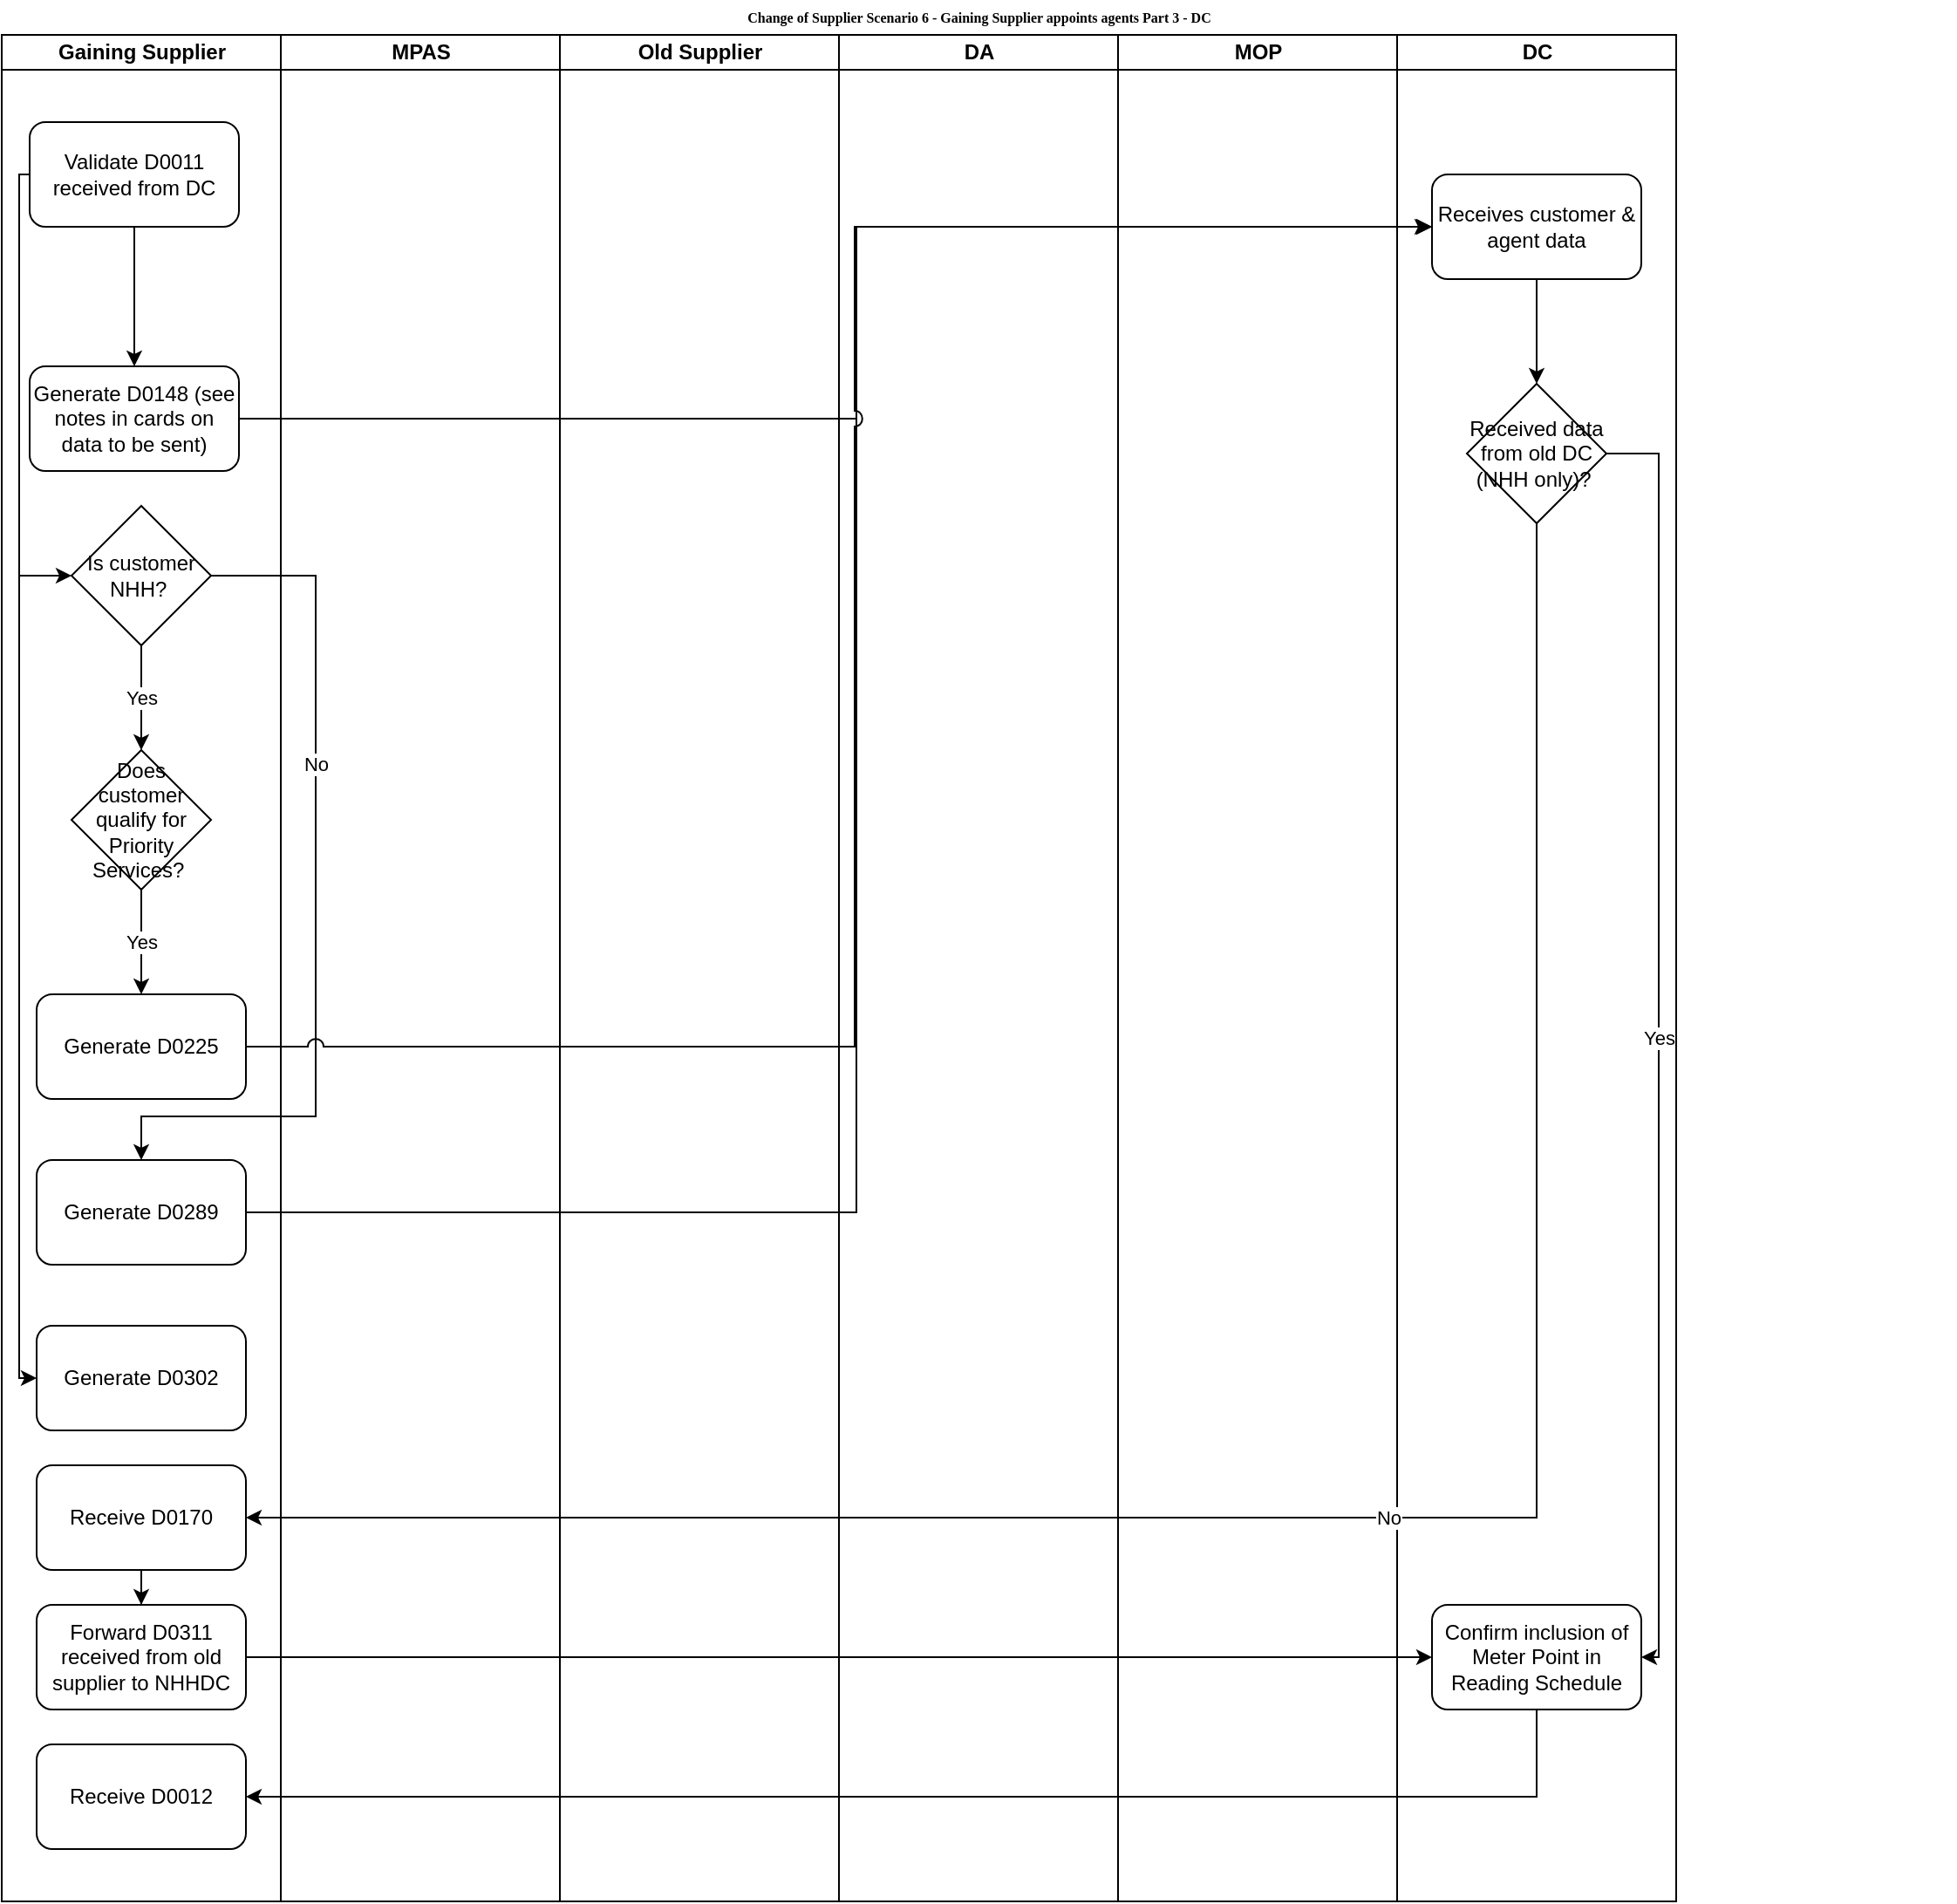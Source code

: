 <mxfile version="10.9.8" type="github"><diagram name="Page-1" id="74e2e168-ea6b-b213-b513-2b3c1d86103e"><mxGraphModel dx="750" dy="541" grid="1" gridSize="10" guides="1" tooltips="1" connect="1" arrows="1" fold="1" page="1" pageScale="1" pageWidth="827" pageHeight="1169" background="#ffffff" math="0" shadow="0"><root><mxCell id="0"/><mxCell id="1" parent="0"/><mxCell id="77e6c97f196da883-1" value="Change of Supplier Scenario 6 - Gaining Supplier appoints agents Part 3 - DC" style="swimlane;html=1;childLayout=stackLayout;startSize=20;rounded=0;shadow=0;labelBackgroundColor=none;strokeColor=none;strokeWidth=1;fillColor=#ffffff;fontFamily=Verdana;fontSize=8;fontColor=#000000;align=center;" parent="1" vertex="1"><mxGeometry x="70" y="40" width="1120" height="1090" as="geometry"/></mxCell><mxCell id="77e6c97f196da883-2" value="Gaining Supplier" style="swimlane;html=1;startSize=20;" parent="77e6c97f196da883-1" vertex="1"><mxGeometry y="20" width="160" height="1070" as="geometry"/></mxCell><mxCell id="zIyODxOTTqoCsG_aiIHh-21" style="edgeStyle=orthogonalEdgeStyle;rounded=0;orthogonalLoop=1;jettySize=auto;html=1;exitX=0.5;exitY=1;exitDx=0;exitDy=0;" parent="77e6c97f196da883-2" edge="1"><mxGeometry relative="1" as="geometry"><mxPoint x="80" y="800" as="sourcePoint"/><mxPoint x="80" y="800" as="targetPoint"/></mxGeometry></mxCell><mxCell id="-b-02NVAOYOq4XnSHxcU-2" style="edgeStyle=orthogonalEdgeStyle;rounded=0;orthogonalLoop=1;jettySize=auto;html=1;exitX=0.5;exitY=1;exitDx=0;exitDy=0;entryX=0.5;entryY=0;entryDx=0;entryDy=0;" parent="77e6c97f196da883-2" source="8GCFweuIL4JDo90L80H1-16" target="-b-02NVAOYOq4XnSHxcU-1" edge="1"><mxGeometry relative="1" as="geometry"/></mxCell><mxCell id="-b-02NVAOYOq4XnSHxcU-5" style="edgeStyle=orthogonalEdgeStyle;rounded=0;orthogonalLoop=1;jettySize=auto;html=1;entryX=0;entryY=0.5;entryDx=0;entryDy=0;" parent="77e6c97f196da883-2" source="8GCFweuIL4JDo90L80H1-16" target="769v0rRgit_Oblz5xD-2-1" edge="1"><mxGeometry relative="1" as="geometry"><Array as="points"><mxPoint x="10" y="80"/><mxPoint x="10" y="310"/></Array></mxGeometry></mxCell><mxCell id="-b-02NVAOYOq4XnSHxcU-9" style="edgeStyle=orthogonalEdgeStyle;rounded=0;orthogonalLoop=1;jettySize=auto;html=1;entryX=0;entryY=0.5;entryDx=0;entryDy=0;exitX=0;exitY=0.5;exitDx=0;exitDy=0;" parent="77e6c97f196da883-2" source="8GCFweuIL4JDo90L80H1-16" target="-b-02NVAOYOq4XnSHxcU-8" edge="1"><mxGeometry relative="1" as="geometry"><Array as="points"><mxPoint x="10" y="80"/><mxPoint x="10" y="770"/></Array></mxGeometry></mxCell><mxCell id="8GCFweuIL4JDo90L80H1-16" value="Validate D0011 received from DC" style="rounded=1;whiteSpace=wrap;html=1;" parent="77e6c97f196da883-2" vertex="1"><mxGeometry x="16" y="50" width="120" height="60" as="geometry"/></mxCell><mxCell id="-b-02NVAOYOq4XnSHxcU-1" value="Generate D0148 (see notes in cards on data to be sent)" style="rounded=1;whiteSpace=wrap;html=1;" parent="77e6c97f196da883-2" vertex="1"><mxGeometry x="16" y="190" width="120" height="60" as="geometry"/></mxCell><mxCell id="-b-02NVAOYOq4XnSHxcU-7" value="Yes" style="edgeStyle=orthogonalEdgeStyle;rounded=0;orthogonalLoop=1;jettySize=auto;html=1;exitX=0.5;exitY=1;exitDx=0;exitDy=0;" parent="77e6c97f196da883-2" source="-b-02NVAOYOq4XnSHxcU-4" target="-b-02NVAOYOq4XnSHxcU-6" edge="1"><mxGeometry relative="1" as="geometry"/></mxCell><mxCell id="769v0rRgit_Oblz5xD-2-6" value="No" style="edgeStyle=orthogonalEdgeStyle;rounded=0;orthogonalLoop=1;jettySize=auto;html=1;exitX=1;exitY=0.5;exitDx=0;exitDy=0;entryX=0.5;entryY=0;entryDx=0;entryDy=0;jumpStyle=arc;jumpSize=9;" parent="77e6c97f196da883-2" source="769v0rRgit_Oblz5xD-2-1" target="769v0rRgit_Oblz5xD-2-5" edge="1"><mxGeometry x="-0.324" relative="1" as="geometry"><Array as="points"><mxPoint x="180" y="310"/><mxPoint x="180" y="620"/><mxPoint x="80" y="620"/></Array><mxPoint as="offset"/></mxGeometry></mxCell><mxCell id="-b-02NVAOYOq4XnSHxcU-4" value="Does customer qualify for Priority Services?&amp;nbsp;" style="rhombus;whiteSpace=wrap;html=1;" parent="77e6c97f196da883-2" vertex="1"><mxGeometry x="40" y="410" width="80" height="80" as="geometry"/></mxCell><mxCell id="-b-02NVAOYOq4XnSHxcU-6" value="Generate D0225" style="rounded=1;whiteSpace=wrap;html=1;" parent="77e6c97f196da883-2" vertex="1"><mxGeometry x="20" y="550" width="120" height="60" as="geometry"/></mxCell><mxCell id="-b-02NVAOYOq4XnSHxcU-8" value="Generate D0302" style="rounded=1;whiteSpace=wrap;html=1;" parent="77e6c97f196da883-2" vertex="1"><mxGeometry x="20" y="740" width="120" height="60" as="geometry"/></mxCell><mxCell id="769v0rRgit_Oblz5xD-2-2" value="Yes" style="edgeStyle=orthogonalEdgeStyle;rounded=0;orthogonalLoop=1;jettySize=auto;html=1;exitX=0.5;exitY=1;exitDx=0;exitDy=0;entryX=0.5;entryY=0;entryDx=0;entryDy=0;" parent="77e6c97f196da883-2" source="769v0rRgit_Oblz5xD-2-1" target="-b-02NVAOYOq4XnSHxcU-4" edge="1"><mxGeometry relative="1" as="geometry"/></mxCell><mxCell id="769v0rRgit_Oblz5xD-2-1" value="Is customer NHH?&amp;nbsp;" style="rhombus;whiteSpace=wrap;html=1;" parent="77e6c97f196da883-2" vertex="1"><mxGeometry x="40" y="270" width="80" height="80" as="geometry"/></mxCell><mxCell id="769v0rRgit_Oblz5xD-2-5" value="Generate D0289" style="rounded=1;whiteSpace=wrap;html=1;" parent="77e6c97f196da883-2" vertex="1"><mxGeometry x="20" y="645" width="120" height="60" as="geometry"/></mxCell><mxCell id="769v0rRgit_Oblz5xD-2-11" style="edgeStyle=orthogonalEdgeStyle;rounded=0;jumpStyle=arc;jumpSize=9;orthogonalLoop=1;jettySize=auto;html=1;exitX=0.5;exitY=1;exitDx=0;exitDy=0;" parent="77e6c97f196da883-2" source="769v0rRgit_Oblz5xD-2-8" target="769v0rRgit_Oblz5xD-2-10" edge="1"><mxGeometry relative="1" as="geometry"/></mxCell><mxCell id="769v0rRgit_Oblz5xD-2-8" value="Receive D0170" style="rounded=1;whiteSpace=wrap;html=1;" parent="77e6c97f196da883-2" vertex="1"><mxGeometry x="20" y="820" width="120" height="60" as="geometry"/></mxCell><mxCell id="769v0rRgit_Oblz5xD-2-10" value="Forward D0311 received from old supplier to NHHDC" style="rounded=1;whiteSpace=wrap;html=1;" parent="77e6c97f196da883-2" vertex="1"><mxGeometry x="20" y="900" width="120" height="60" as="geometry"/></mxCell><mxCell id="769v0rRgit_Oblz5xD-2-12" style="edgeStyle=orthogonalEdgeStyle;rounded=0;jumpStyle=arc;jumpSize=9;orthogonalLoop=1;jettySize=auto;html=1;exitX=0.5;exitY=1;exitDx=0;exitDy=0;" parent="77e6c97f196da883-2" source="769v0rRgit_Oblz5xD-2-10" target="769v0rRgit_Oblz5xD-2-10" edge="1"><mxGeometry relative="1" as="geometry"/></mxCell><mxCell id="769v0rRgit_Oblz5xD-2-13" value="Receive D0012" style="rounded=1;whiteSpace=wrap;html=1;" parent="77e6c97f196da883-2" vertex="1"><mxGeometry x="20" y="980" width="120" height="60" as="geometry"/></mxCell><mxCell id="77e6c97f196da883-3" value="MPAS" style="swimlane;html=1;startSize=20;" parent="77e6c97f196da883-1" vertex="1"><mxGeometry x="160" y="20" width="160" height="1070" as="geometry"/></mxCell><mxCell id="77e6c97f196da883-4" value="Old Supplier" style="swimlane;html=1;startSize=20;" parent="77e6c97f196da883-1" vertex="1"><mxGeometry x="320" y="20" width="160" height="1070" as="geometry"/></mxCell><mxCell id="wQQ8Tt-gBdMGujzAyKJH-7" value="DA" style="swimlane;html=1;startSize=20;" parent="77e6c97f196da883-1" vertex="1"><mxGeometry x="480" y="20" width="160" height="1070" as="geometry"/></mxCell><mxCell id="77e6c97f196da883-5" value="MOP" style="swimlane;html=1;startSize=20;" parent="77e6c97f196da883-1" vertex="1"><mxGeometry x="640" y="20" width="160" height="1070" as="geometry"/></mxCell><mxCell id="77e6c97f196da883-7" value="DC" style="swimlane;html=1;startSize=20;" parent="77e6c97f196da883-1" vertex="1"><mxGeometry x="800" y="20" width="160" height="1070" as="geometry"/></mxCell><mxCell id="-b-02NVAOYOq4XnSHxcU-16" style="edgeStyle=orthogonalEdgeStyle;rounded=0;orthogonalLoop=1;jettySize=auto;html=1;exitX=0.5;exitY=1;exitDx=0;exitDy=0;" parent="77e6c97f196da883-7" source="-b-02NVAOYOq4XnSHxcU-3" target="-b-02NVAOYOq4XnSHxcU-14" edge="1"><mxGeometry relative="1" as="geometry"/></mxCell><mxCell id="-b-02NVAOYOq4XnSHxcU-3" value="Receives customer &amp;amp; agent data" style="rounded=1;whiteSpace=wrap;html=1;" parent="77e6c97f196da883-7" vertex="1"><mxGeometry x="20" y="80" width="120" height="60" as="geometry"/></mxCell><mxCell id="xXC6hhHTiW_2Wc-lMTd5-2" value="Yes" style="edgeStyle=orthogonalEdgeStyle;rounded=0;orthogonalLoop=1;jettySize=auto;html=1;exitX=1;exitY=0.5;exitDx=0;exitDy=0;entryX=1;entryY=0.5;entryDx=0;entryDy=0;" edge="1" parent="77e6c97f196da883-7" source="-b-02NVAOYOq4XnSHxcU-14" target="769v0rRgit_Oblz5xD-2-14"><mxGeometry relative="1" as="geometry"><Array as="points"><mxPoint x="150" y="240"/><mxPoint x="150" y="930"/></Array></mxGeometry></mxCell><mxCell id="-b-02NVAOYOq4XnSHxcU-14" value="Received data from old DC (NHH only)?&amp;nbsp;" style="rhombus;whiteSpace=wrap;html=1;" parent="77e6c97f196da883-7" vertex="1"><mxGeometry x="40" y="200" width="80" height="80" as="geometry"/></mxCell><mxCell id="769v0rRgit_Oblz5xD-2-14" value="Confirm inclusion of Meter Point in Reading Schedule" style="rounded=1;whiteSpace=wrap;html=1;" parent="77e6c97f196da883-7" vertex="1"><mxGeometry x="20" y="900" width="120" height="60" as="geometry"/></mxCell><mxCell id="-b-02NVAOYOq4XnSHxcU-10" style="edgeStyle=orthogonalEdgeStyle;rounded=0;orthogonalLoop=1;jettySize=auto;html=1;exitX=1;exitY=0.5;exitDx=0;exitDy=0;entryX=0;entryY=0.5;entryDx=0;entryDy=0;" parent="77e6c97f196da883-1" source="-b-02NVAOYOq4XnSHxcU-1" target="-b-02NVAOYOq4XnSHxcU-3" edge="1"><mxGeometry relative="1" as="geometry"><Array as="points"><mxPoint x="490" y="240"/><mxPoint x="490" y="130"/></Array></mxGeometry></mxCell><mxCell id="769v0rRgit_Oblz5xD-2-7" style="edgeStyle=orthogonalEdgeStyle;rounded=0;jumpStyle=arc;jumpSize=9;orthogonalLoop=1;jettySize=auto;html=1;exitX=1;exitY=0.5;exitDx=0;exitDy=0;entryX=0;entryY=0.5;entryDx=0;entryDy=0;" parent="77e6c97f196da883-1" source="769v0rRgit_Oblz5xD-2-5" target="-b-02NVAOYOq4XnSHxcU-3" edge="1"><mxGeometry relative="1" as="geometry"><Array as="points"><mxPoint x="490" y="695"/><mxPoint x="490" y="130"/></Array></mxGeometry></mxCell><mxCell id="769v0rRgit_Oblz5xD-2-9" value="No" style="edgeStyle=orthogonalEdgeStyle;rounded=0;jumpStyle=arc;jumpSize=9;orthogonalLoop=1;jettySize=auto;html=1;exitX=0.5;exitY=1;exitDx=0;exitDy=0;entryX=1;entryY=0.5;entryDx=0;entryDy=0;" parent="77e6c97f196da883-1" source="-b-02NVAOYOq4XnSHxcU-14" target="769v0rRgit_Oblz5xD-2-8" edge="1"><mxGeometry relative="1" as="geometry"/></mxCell><mxCell id="769v0rRgit_Oblz5xD-2-16" style="edgeStyle=orthogonalEdgeStyle;rounded=0;jumpStyle=arc;jumpSize=9;orthogonalLoop=1;jettySize=auto;html=1;exitX=1;exitY=0.5;exitDx=0;exitDy=0;entryX=0;entryY=0.5;entryDx=0;entryDy=0;" parent="77e6c97f196da883-1" source="769v0rRgit_Oblz5xD-2-10" target="769v0rRgit_Oblz5xD-2-14" edge="1"><mxGeometry relative="1" as="geometry"><Array as="points"><mxPoint x="820" y="950"/></Array></mxGeometry></mxCell><mxCell id="769v0rRgit_Oblz5xD-2-17" style="edgeStyle=orthogonalEdgeStyle;rounded=0;jumpStyle=arc;jumpSize=9;orthogonalLoop=1;jettySize=auto;html=1;exitX=0.5;exitY=1;exitDx=0;exitDy=0;entryX=1;entryY=0.5;entryDx=0;entryDy=0;" parent="77e6c97f196da883-1" source="769v0rRgit_Oblz5xD-2-14" target="769v0rRgit_Oblz5xD-2-13" edge="1"><mxGeometry relative="1" as="geometry"/></mxCell><mxCell id="-b-02NVAOYOq4XnSHxcU-12" style="edgeStyle=orthogonalEdgeStyle;rounded=0;orthogonalLoop=1;jettySize=auto;html=1;exitX=1;exitY=0.5;exitDx=0;exitDy=0;jumpStyle=arc;jumpSize=9;" parent="1" source="-b-02NVAOYOq4XnSHxcU-6" edge="1"><mxGeometry relative="1" as="geometry"><mxPoint x="889" y="170" as="targetPoint"/><mxPoint x="209" y="595" as="sourcePoint"/><Array as="points"><mxPoint x="559" y="640"/><mxPoint x="559" y="170"/></Array></mxGeometry></mxCell></root></mxGraphModel></diagram></mxfile>